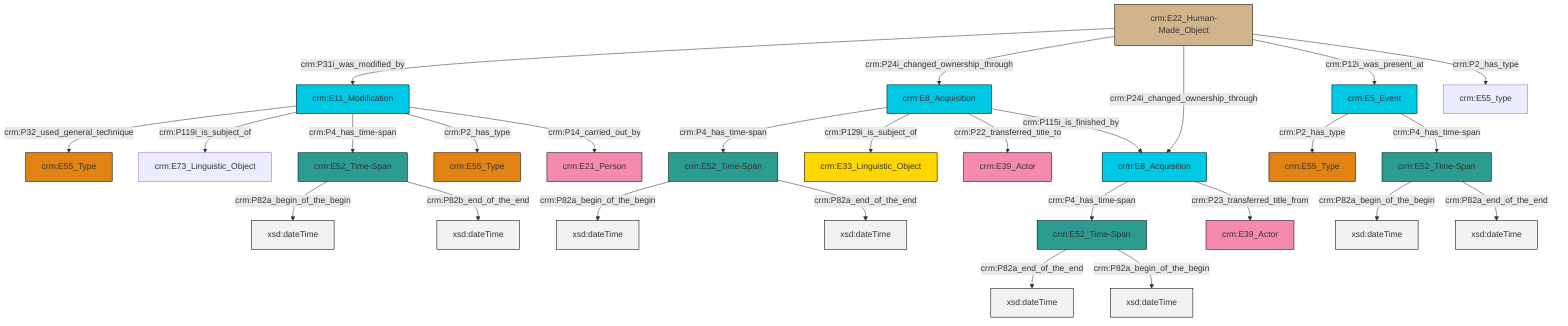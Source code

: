 graph TD
classDef Literal fill:#f2f2f2,stroke:#000000;
classDef CRM_Entity fill:#FFFFFF,stroke:#000000;
classDef Temporal_Entity fill:#00C9E6, stroke:#000000;
classDef Type fill:#E18312, stroke:#000000;
classDef Time-Span fill:#2C9C91, stroke:#000000;
classDef Appellation fill:#FFEB7F, stroke:#000000;
classDef Place fill:#008836, stroke:#000000;
classDef Persistent_Item fill:#B266B2, stroke:#000000;
classDef Conceptual_Object fill:#FFD700, stroke:#000000;
classDef Physical_Thing fill:#D2B48C, stroke:#000000;
classDef Actor fill:#f58aad, stroke:#000000;
classDef PC_Classes fill:#4ce600, stroke:#000000;
classDef Multi fill:#cccccc,stroke:#000000;

2["crm:E8_Acquisition"]:::Temporal_Entity -->|crm:P4_has_time-span| 3["crm:E52_Time-Span"]:::Time-Span
10["crm:E52_Time-Span"]:::Time-Span -->|crm:P82a_begin_of_the_begin| 11[xsd:dateTime]:::Literal
0["crm:E22_Human-Made_Object"]:::Physical_Thing -->|crm:P31i_was_modified_by| 8["crm:E11_Modification"]:::Temporal_Entity
0["crm:E22_Human-Made_Object"]:::Physical_Thing -->|crm:P24i_changed_ownership_through| 2["crm:E8_Acquisition"]:::Temporal_Entity
0["crm:E22_Human-Made_Object"]:::Physical_Thing -->|crm:P24i_changed_ownership_through| 4["crm:E8_Acquisition"]:::Temporal_Entity
0["crm:E22_Human-Made_Object"]:::Physical_Thing -->|crm:P12i_was_present_at| 17["crm:E5_Event"]:::Temporal_Entity
8["crm:E11_Modification"]:::Temporal_Entity -->|crm:P32_used_general_technique| 18["crm:E55_Type"]:::Type
3["crm:E52_Time-Span"]:::Time-Span -->|crm:P82a_begin_of_the_begin| 19[xsd:dateTime]:::Literal
2["crm:E8_Acquisition"]:::Temporal_Entity -->|crm:P129i_is_subject_of| 20["crm:E33_Linguistic_Object"]:::Conceptual_Object
4["crm:E8_Acquisition"]:::Temporal_Entity -->|crm:P4_has_time-span| 24["crm:E52_Time-Span"]:::Time-Span
10["crm:E52_Time-Span"]:::Time-Span -->|crm:P82a_end_of_the_end| 25[xsd:dateTime]:::Literal
24["crm:E52_Time-Span"]:::Time-Span -->|crm:P82a_end_of_the_end| 26[xsd:dateTime]:::Literal
0["crm:E22_Human-Made_Object"]:::Physical_Thing -->|crm:P2_has_type| 22["crm:E55_type"]:::Default
8["crm:E11_Modification"]:::Temporal_Entity -->|crm:P119i_is_subject_of| 14["crm:E73_Linguistic_Object"]:::Default
28["crm:E52_Time-Span"]:::Time-Span -->|crm:P82a_begin_of_the_begin| 29[xsd:dateTime]:::Literal
24["crm:E52_Time-Span"]:::Time-Span -->|crm:P82a_begin_of_the_begin| 32[xsd:dateTime]:::Literal
2["crm:E8_Acquisition"]:::Temporal_Entity -->|crm:P22_transferred_title_to| 33["crm:E39_Actor"]:::Actor
8["crm:E11_Modification"]:::Temporal_Entity -->|crm:P4_has_time-span| 28["crm:E52_Time-Span"]:::Time-Span
4["crm:E8_Acquisition"]:::Temporal_Entity -->|crm:P23_transferred_title_from| 6["crm:E39_Actor"]:::Actor
8["crm:E11_Modification"]:::Temporal_Entity -->|crm:P2_has_type| 35["crm:E55_Type"]:::Type
8["crm:E11_Modification"]:::Temporal_Entity -->|crm:P14_carried_out_by| 12["crm:E21_Person"]:::Actor
2["crm:E8_Acquisition"]:::Temporal_Entity -->|crm:P115i_is_finished_by| 4["crm:E8_Acquisition"]:::Temporal_Entity
28["crm:E52_Time-Span"]:::Time-Span -->|crm:P82b_end_of_the_end| 41[xsd:dateTime]:::Literal
17["crm:E5_Event"]:::Temporal_Entity -->|crm:P2_has_type| 37["crm:E55_Type"]:::Type
17["crm:E5_Event"]:::Temporal_Entity -->|crm:P4_has_time-span| 10["crm:E52_Time-Span"]:::Time-Span
3["crm:E52_Time-Span"]:::Time-Span -->|crm:P82a_end_of_the_end| 43[xsd:dateTime]:::Literal